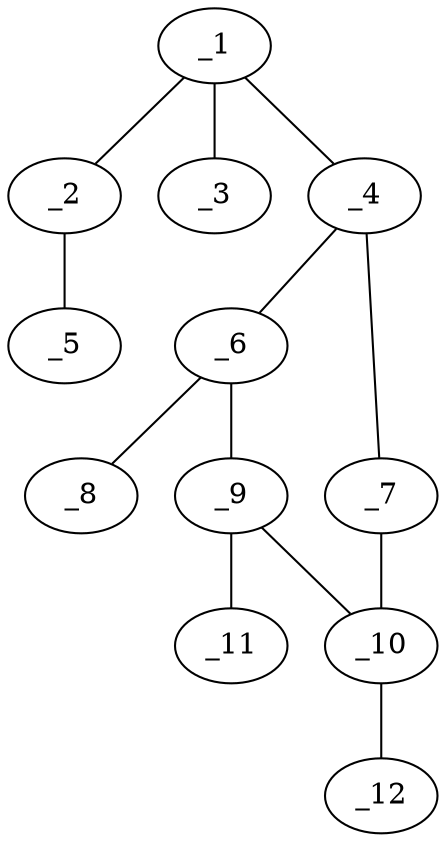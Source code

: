 graph molid33832 {
	_1	 [charge=0,
		chem=1,
		symbol="C  ",
		x="3.7601",
		y="0.9239"];
	_2	 [charge=0,
		chem=1,
		symbol="C  ",
		x="4.6261",
		y="1.4239"];
	_1 -- _2	 [valence=1];
	_3	 [charge=0,
		chem=2,
		symbol="O  ",
		x="2.8941",
		y="1.4239"];
	_1 -- _3	 [valence=1];
	_4	 [charge=0,
		chem=1,
		symbol="C  ",
		x="3.7601",
		y="-0.0761"];
	_1 -- _4	 [valence=1];
	_5	 [charge=0,
		chem=2,
		symbol="O  ",
		x="4.6261",
		y="2.4239"];
	_2 -- _5	 [valence=1];
	_6	 [charge=0,
		chem=1,
		symbol="C  ",
		x="2.9511",
		y="-0.6638"];
	_4 -- _6	 [valence=1];
	_7	 [charge=0,
		chem=2,
		symbol="O  ",
		x="4.5691",
		y="-0.6639"];
	_4 -- _7	 [valence=1];
	_8	 [charge=0,
		chem=2,
		symbol="O  ",
		x=2,
		y="-0.3548"];
	_6 -- _8	 [valence=1];
	_9	 [charge=0,
		chem=1,
		symbol="C  ",
		x="3.2601",
		y="-1.6149"];
	_6 -- _9	 [valence=2];
	_10	 [charge=0,
		chem=1,
		symbol="C  ",
		x="4.2601",
		y="-1.6149"];
	_7 -- _10	 [valence=1];
	_9 -- _10	 [valence=1];
	_11	 [charge=0,
		chem=2,
		symbol="O  ",
		x="2.6723",
		y="-2.4239"];
	_9 -- _11	 [valence=1];
	_12	 [charge=0,
		chem=2,
		symbol="O  ",
		x="4.8479",
		y="-2.4239"];
	_10 -- _12	 [valence=2];
}
